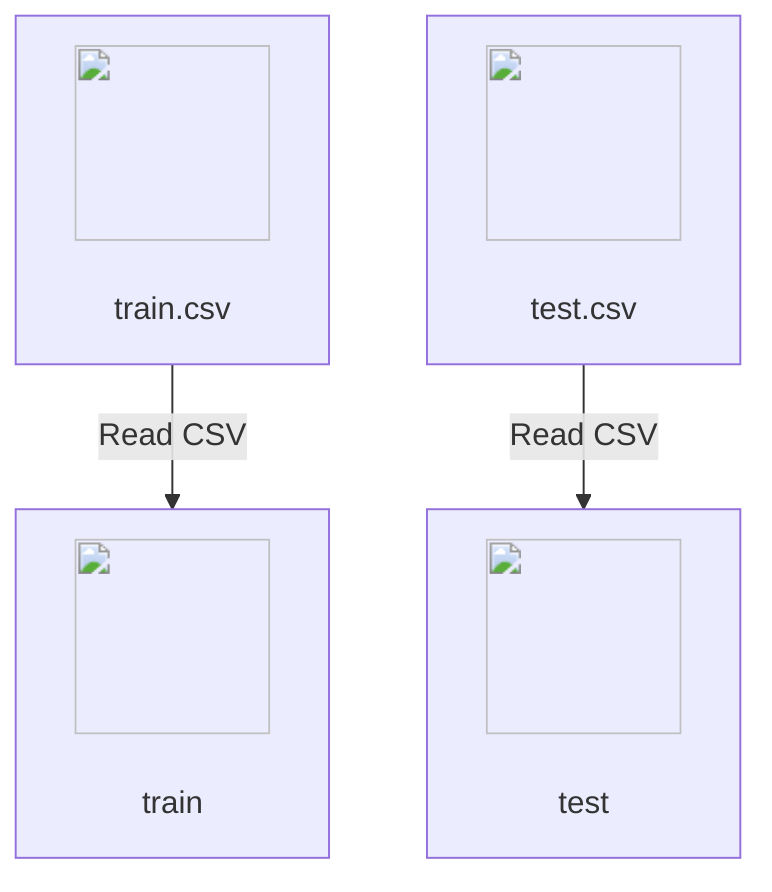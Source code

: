 flowchart TD
    A1["<img src='icons/file.svg' width=100 height=100/> <br/> train.csv"]:::dataSource -->|Read CSV| B1["<img src='icons/file.svg' width=100 height=100/> <br/> train"]:::dataVariable
    A2["<img src='icons/file.svg' width=100 height=100/> <br/> test.csv"]:::dataSource -->|Read CSV| B2["<img src='icons/file.svg' width=100 height=100/> <br/> test"]:::dataVariable